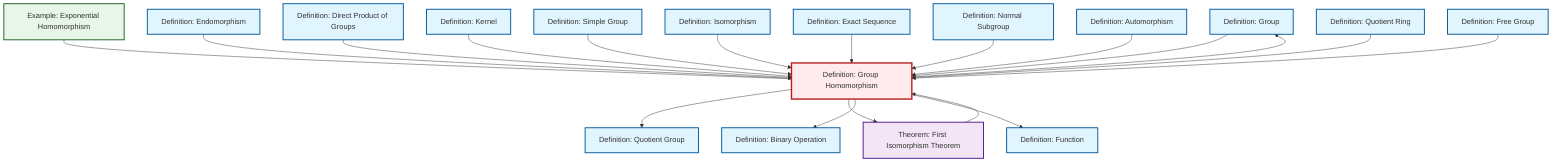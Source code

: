 graph TD
    classDef definition fill:#e1f5fe,stroke:#01579b,stroke-width:2px
    classDef theorem fill:#f3e5f5,stroke:#4a148c,stroke-width:2px
    classDef axiom fill:#fff3e0,stroke:#e65100,stroke-width:2px
    classDef example fill:#e8f5e9,stroke:#1b5e20,stroke-width:2px
    classDef current fill:#ffebee,stroke:#b71c1c,stroke-width:3px
    def-group["Definition: Group"]:::definition
    thm-first-isomorphism["Theorem: First Isomorphism Theorem"]:::theorem
    def-exact-sequence["Definition: Exact Sequence"]:::definition
    def-direct-product["Definition: Direct Product of Groups"]:::definition
    def-normal-subgroup["Definition: Normal Subgroup"]:::definition
    def-isomorphism["Definition: Isomorphism"]:::definition
    def-function["Definition: Function"]:::definition
    def-quotient-group["Definition: Quotient Group"]:::definition
    def-binary-operation["Definition: Binary Operation"]:::definition
    ex-exponential-homomorphism["Example: Exponential Homomorphism"]:::example
    def-endomorphism["Definition: Endomorphism"]:::definition
    def-simple-group["Definition: Simple Group"]:::definition
    def-free-group["Definition: Free Group"]:::definition
    def-automorphism["Definition: Automorphism"]:::definition
    def-homomorphism["Definition: Group Homomorphism"]:::definition
    def-kernel["Definition: Kernel"]:::definition
    def-quotient-ring["Definition: Quotient Ring"]:::definition
    ex-exponential-homomorphism --> def-homomorphism
    def-endomorphism --> def-homomorphism
    def-direct-product --> def-homomorphism
    def-kernel --> def-homomorphism
    def-homomorphism --> def-group
    def-homomorphism --> def-quotient-group
    def-simple-group --> def-homomorphism
    thm-first-isomorphism --> def-homomorphism
    def-homomorphism --> thm-first-isomorphism
    def-isomorphism --> def-homomorphism
    def-exact-sequence --> def-homomorphism
    def-group --> def-homomorphism
    def-normal-subgroup --> def-homomorphism
    def-homomorphism --> def-binary-operation
    def-automorphism --> def-homomorphism
    def-quotient-ring --> def-homomorphism
    def-free-group --> def-homomorphism
    def-homomorphism --> def-function
    class def-homomorphism current